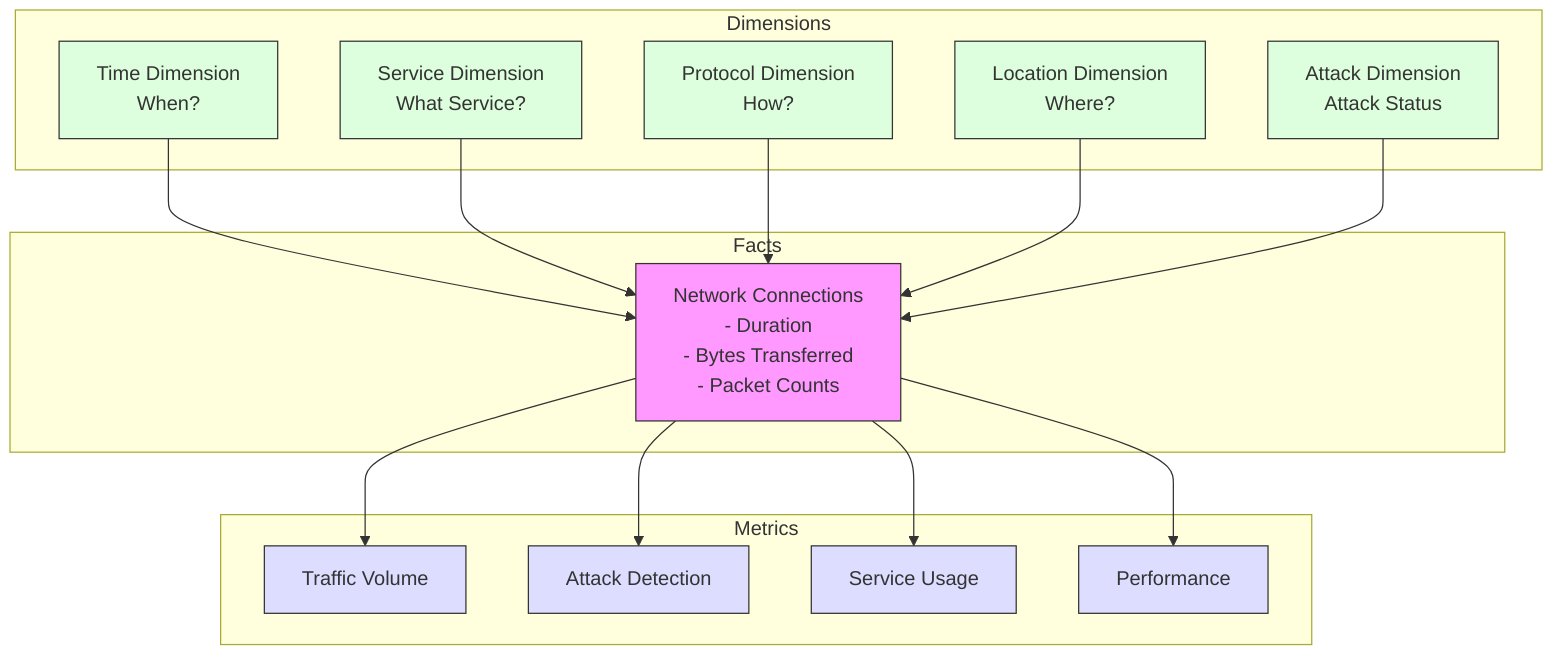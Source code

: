 graph TD
    subgraph Dimensions
        Time[Time Dimension<br>When?]
        Service[Service Dimension<br>What Service?]
        Protocol[Protocol Dimension<br>How?]
        Location[Location Dimension<br>Where?]
        Attack[Attack Dimension<br>Attack Status]
    end

    subgraph Facts
        Connections[Network Connections<br>- Duration<br>- Bytes Transferred<br>- Packet Counts]
    end

    subgraph Metrics
        M1[Traffic Volume]
        M2[Attack Detection]
        M3[Service Usage]
        M4[Performance]
    end

    Time --> Connections
    Service --> Connections
    Protocol --> Connections
    Location --> Connections
    Attack --> Connections
    
    Connections --> M1
    Connections --> M2
    Connections --> M3
    Connections --> M4

    style Connections fill:#f9f,stroke:#333
    style Time fill:#dfd,stroke:#333
    style Service fill:#dfd,stroke:#333
    style Protocol fill:#dfd,stroke:#333
    style Location fill:#dfd,stroke:#333
    style Attack fill:#dfd,stroke:#333
    style M1 fill:#ddf,stroke:#333
    style M2 fill:#ddf,stroke:#333
    style M3 fill:#ddf,stroke:#333
    style M4 fill:#ddf,stroke:#333